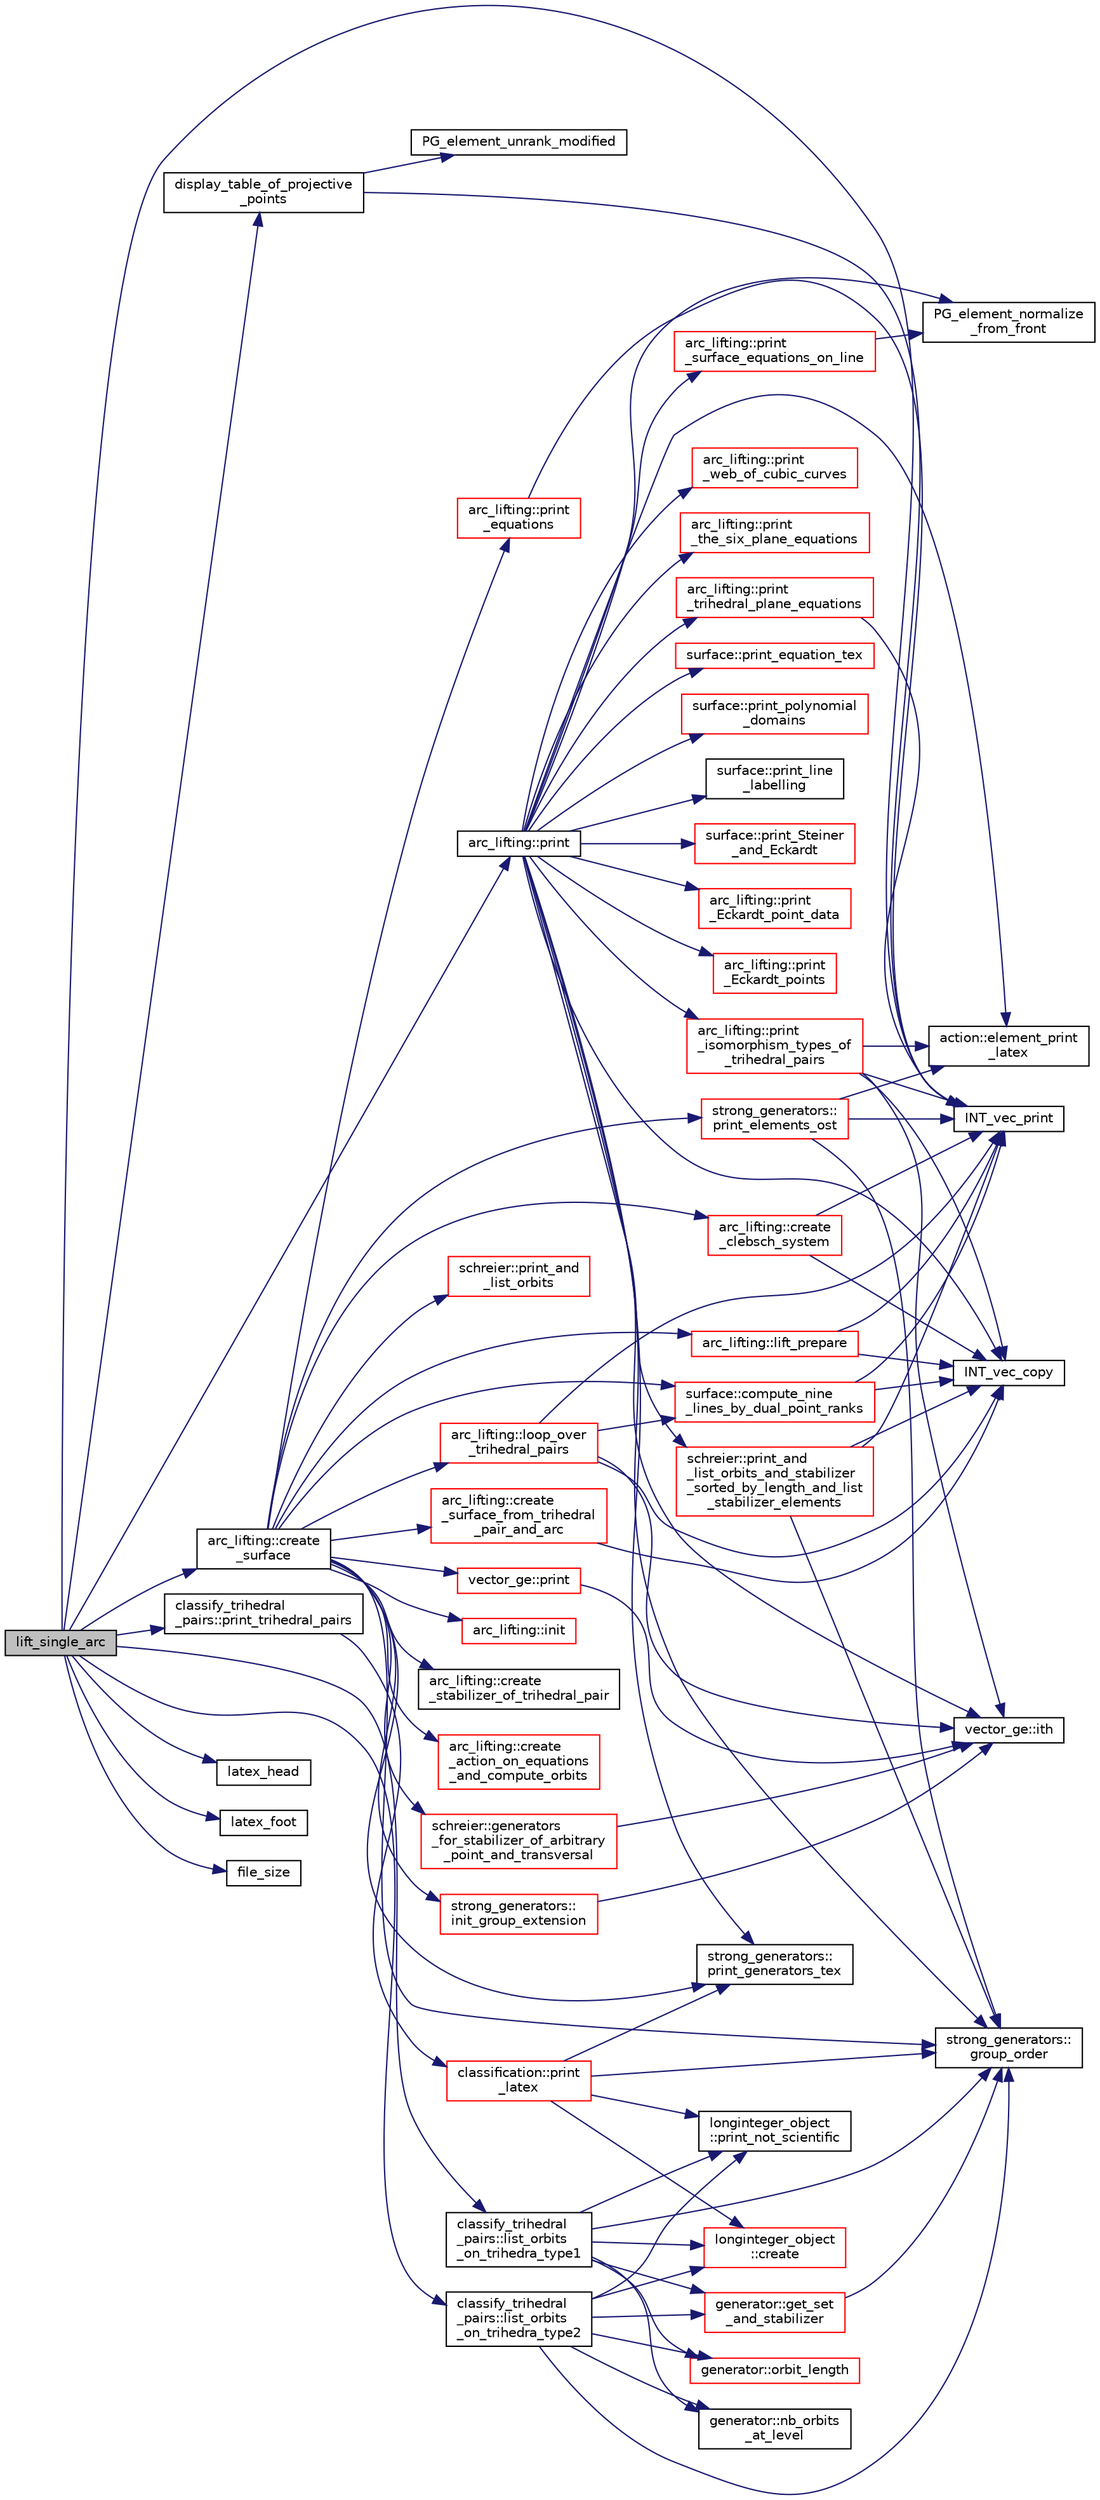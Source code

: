 digraph "lift_single_arc"
{
  edge [fontname="Helvetica",fontsize="10",labelfontname="Helvetica",labelfontsize="10"];
  node [fontname="Helvetica",fontsize="10",shape=record];
  rankdir="LR";
  Node1319 [label="lift_single_arc",height=0.2,width=0.4,color="black", fillcolor="grey75", style="filled", fontcolor="black"];
  Node1319 -> Node1320 [color="midnightblue",fontsize="10",style="solid",fontname="Helvetica"];
  Node1320 [label="INT_vec_print",height=0.2,width=0.4,color="black", fillcolor="white", style="filled",URL="$df/dbf/sajeeb_8_c.html#a79a5901af0b47dd0d694109543c027fe"];
  Node1319 -> Node1321 [color="midnightblue",fontsize="10",style="solid",fontname="Helvetica"];
  Node1321 [label="latex_head",height=0.2,width=0.4,color="black", fillcolor="white", style="filled",URL="$d5/db4/io__and__os_8h.html#ae873c602bd361c5218db5cecf1d348cd"];
  Node1319 -> Node1322 [color="midnightblue",fontsize="10",style="solid",fontname="Helvetica"];
  Node1322 [label="display_table_of_projective\l_points",height=0.2,width=0.4,color="black", fillcolor="white", style="filled",URL="$d4/d67/geometry_8h.html#ad5d67c85392c0a8efd15cf2855fad01e"];
  Node1322 -> Node1323 [color="midnightblue",fontsize="10",style="solid",fontname="Helvetica"];
  Node1323 [label="PG_element_unrank_modified",height=0.2,width=0.4,color="black", fillcolor="white", style="filled",URL="$df/de4/projective_8_c.html#a83ae9b605d496f6a90345303f6efae64"];
  Node1322 -> Node1320 [color="midnightblue",fontsize="10",style="solid",fontname="Helvetica"];
  Node1319 -> Node1324 [color="midnightblue",fontsize="10",style="solid",fontname="Helvetica"];
  Node1324 [label="classify_trihedral\l_pairs::list_orbits\l_on_trihedra_type1",height=0.2,width=0.4,color="black", fillcolor="white", style="filled",URL="$d1/d21/classclassify__trihedral__pairs.html#a5289f00a07639129c5264ba88508ca13"];
  Node1324 -> Node1325 [color="midnightblue",fontsize="10",style="solid",fontname="Helvetica"];
  Node1325 [label="generator::nb_orbits\l_at_level",height=0.2,width=0.4,color="black", fillcolor="white", style="filled",URL="$d7/d73/classgenerator.html#a020f3d8378448310d044a4a24fadf301"];
  Node1324 -> Node1326 [color="midnightblue",fontsize="10",style="solid",fontname="Helvetica"];
  Node1326 [label="strong_generators::\lgroup_order",height=0.2,width=0.4,color="black", fillcolor="white", style="filled",URL="$dc/d09/classstrong__generators.html#a91f453c2bfd6502b96f4b4eed16beb20"];
  Node1324 -> Node1327 [color="midnightblue",fontsize="10",style="solid",fontname="Helvetica"];
  Node1327 [label="longinteger_object\l::print_not_scientific",height=0.2,width=0.4,color="black", fillcolor="white", style="filled",URL="$dd/d7e/classlonginteger__object.html#ab80ea5c103cf97de662da3f1c79b2dd4"];
  Node1324 -> Node1328 [color="midnightblue",fontsize="10",style="solid",fontname="Helvetica"];
  Node1328 [label="longinteger_object\l::create",height=0.2,width=0.4,color="red", fillcolor="white", style="filled",URL="$dd/d7e/classlonginteger__object.html#a95d2eebc60849c3963a49298b1f498c2"];
  Node1324 -> Node1334 [color="midnightblue",fontsize="10",style="solid",fontname="Helvetica"];
  Node1334 [label="generator::get_set\l_and_stabilizer",height=0.2,width=0.4,color="red", fillcolor="white", style="filled",URL="$d7/d73/classgenerator.html#a23116270f27facfd48e4190a84e0ef20"];
  Node1334 -> Node1326 [color="midnightblue",fontsize="10",style="solid",fontname="Helvetica"];
  Node1324 -> Node1342 [color="midnightblue",fontsize="10",style="solid",fontname="Helvetica"];
  Node1342 [label="generator::orbit_length",height=0.2,width=0.4,color="red", fillcolor="white", style="filled",URL="$d7/d73/classgenerator.html#a38a102d644c03c18ad901f1a815a7f6c"];
  Node1319 -> Node1346 [color="midnightblue",fontsize="10",style="solid",fontname="Helvetica"];
  Node1346 [label="classify_trihedral\l_pairs::list_orbits\l_on_trihedra_type2",height=0.2,width=0.4,color="black", fillcolor="white", style="filled",URL="$d1/d21/classclassify__trihedral__pairs.html#a98826e788eb4eedfc615144211032633"];
  Node1346 -> Node1325 [color="midnightblue",fontsize="10",style="solid",fontname="Helvetica"];
  Node1346 -> Node1326 [color="midnightblue",fontsize="10",style="solid",fontname="Helvetica"];
  Node1346 -> Node1327 [color="midnightblue",fontsize="10",style="solid",fontname="Helvetica"];
  Node1346 -> Node1328 [color="midnightblue",fontsize="10",style="solid",fontname="Helvetica"];
  Node1346 -> Node1334 [color="midnightblue",fontsize="10",style="solid",fontname="Helvetica"];
  Node1346 -> Node1342 [color="midnightblue",fontsize="10",style="solid",fontname="Helvetica"];
  Node1319 -> Node1347 [color="midnightblue",fontsize="10",style="solid",fontname="Helvetica"];
  Node1347 [label="classify_trihedral\l_pairs::print_trihedral_pairs",height=0.2,width=0.4,color="black", fillcolor="white", style="filled",URL="$d1/d21/classclassify__trihedral__pairs.html#ada40f83e3f0d1bdbab15498107cb67f3"];
  Node1347 -> Node1348 [color="midnightblue",fontsize="10",style="solid",fontname="Helvetica"];
  Node1348 [label="classification::print\l_latex",height=0.2,width=0.4,color="red", fillcolor="white", style="filled",URL="$d0/dff/classclassification.html#a593bfd98080643dfa0d3dc4893f2d7e3"];
  Node1348 -> Node1327 [color="midnightblue",fontsize="10",style="solid",fontname="Helvetica"];
  Node1348 -> Node1328 [color="midnightblue",fontsize="10",style="solid",fontname="Helvetica"];
  Node1348 -> Node1326 [color="midnightblue",fontsize="10",style="solid",fontname="Helvetica"];
  Node1348 -> Node1350 [color="midnightblue",fontsize="10",style="solid",fontname="Helvetica"];
  Node1350 [label="strong_generators::\lprint_generators_tex",height=0.2,width=0.4,color="black", fillcolor="white", style="filled",URL="$dc/d09/classstrong__generators.html#a5ec5e1048119097985c01a56f427d873"];
  Node1319 -> Node1351 [color="midnightblue",fontsize="10",style="solid",fontname="Helvetica"];
  Node1351 [label="arc_lifting::create\l_surface",height=0.2,width=0.4,color="black", fillcolor="white", style="filled",URL="$dc/db7/classarc__lifting.html#a2b1fd46281de9ff3fef00fc122d39b2b"];
  Node1351 -> Node1352 [color="midnightblue",fontsize="10",style="solid",fontname="Helvetica"];
  Node1352 [label="arc_lifting::init",height=0.2,width=0.4,color="red", fillcolor="white", style="filled",URL="$dc/db7/classarc__lifting.html#a11fc382addd05e0bbe8b0b44dcd4c55e"];
  Node1351 -> Node1425 [color="midnightblue",fontsize="10",style="solid",fontname="Helvetica"];
  Node1425 [label="arc_lifting::lift_prepare",height=0.2,width=0.4,color="red", fillcolor="white", style="filled",URL="$dc/db7/classarc__lifting.html#a5faae15fa91aadc062307cafedd52286"];
  Node1425 -> Node1370 [color="midnightblue",fontsize="10",style="solid",fontname="Helvetica"];
  Node1370 [label="INT_vec_copy",height=0.2,width=0.4,color="black", fillcolor="white", style="filled",URL="$df/dbf/sajeeb_8_c.html#ac2d875e27e009af6ec04d17254d11075"];
  Node1425 -> Node1320 [color="midnightblue",fontsize="10",style="solid",fontname="Helvetica"];
  Node1351 -> Node1445 [color="midnightblue",fontsize="10",style="solid",fontname="Helvetica"];
  Node1445 [label="arc_lifting::create\l_surface_from_trihedral\l_pair_and_arc",height=0.2,width=0.4,color="red", fillcolor="white", style="filled",URL="$dc/db7/classarc__lifting.html#a947fc1f7d5456a5654eef22b14c70317"];
  Node1445 -> Node1370 [color="midnightblue",fontsize="10",style="solid",fontname="Helvetica"];
  Node1351 -> Node1491 [color="midnightblue",fontsize="10",style="solid",fontname="Helvetica"];
  Node1491 [label="arc_lifting::print\l_equations",height=0.2,width=0.4,color="red", fillcolor="white", style="filled",URL="$dc/db7/classarc__lifting.html#a2668260420e7af4ebdefec3b73fe633f"];
  Node1491 -> Node1320 [color="midnightblue",fontsize="10",style="solid",fontname="Helvetica"];
  Node1351 -> Node1492 [color="midnightblue",fontsize="10",style="solid",fontname="Helvetica"];
  Node1492 [label="arc_lifting::create\l_clebsch_system",height=0.2,width=0.4,color="red", fillcolor="white", style="filled",URL="$dc/db7/classarc__lifting.html#a70e7b6f208cc31296982de47a2114721"];
  Node1492 -> Node1370 [color="midnightblue",fontsize="10",style="solid",fontname="Helvetica"];
  Node1492 -> Node1320 [color="midnightblue",fontsize="10",style="solid",fontname="Helvetica"];
  Node1351 -> Node1497 [color="midnightblue",fontsize="10",style="solid",fontname="Helvetica"];
  Node1497 [label="arc_lifting::create\l_stabilizer_of_trihedral_pair",height=0.2,width=0.4,color="black", fillcolor="white", style="filled",URL="$dc/db7/classarc__lifting.html#a9dd6e280975225ec907f663f3335829a"];
  Node1351 -> Node1326 [color="midnightblue",fontsize="10",style="solid",fontname="Helvetica"];
  Node1351 -> Node1498 [color="midnightblue",fontsize="10",style="solid",fontname="Helvetica"];
  Node1498 [label="arc_lifting::create\l_action_on_equations\l_and_compute_orbits",height=0.2,width=0.4,color="red", fillcolor="white", style="filled",URL="$dc/db7/classarc__lifting.html#a9ede56ab73512e6c2a68025ca136341c"];
  Node1351 -> Node1500 [color="midnightblue",fontsize="10",style="solid",fontname="Helvetica"];
  Node1500 [label="schreier::print_and\l_list_orbits",height=0.2,width=0.4,color="red", fillcolor="white", style="filled",URL="$d3/dd6/classschreier.html#a601f9c08d5a6f37f849d22fa4e89d892"];
  Node1351 -> Node1502 [color="midnightblue",fontsize="10",style="solid",fontname="Helvetica"];
  Node1502 [label="schreier::generators\l_for_stabilizer_of_arbitrary\l_point_and_transversal",height=0.2,width=0.4,color="red", fillcolor="white", style="filled",URL="$d3/dd6/classschreier.html#a63e4acebeefabb5a5dd6f4c2a60398f5"];
  Node1502 -> Node1518 [color="midnightblue",fontsize="10",style="solid",fontname="Helvetica"];
  Node1518 [label="vector_ge::ith",height=0.2,width=0.4,color="black", fillcolor="white", style="filled",URL="$d4/d6e/classvector__ge.html#a1ff002e8b746a9beb119d57dcd4a15ff"];
  Node1351 -> Node1522 [color="midnightblue",fontsize="10",style="solid",fontname="Helvetica"];
  Node1522 [label="vector_ge::print",height=0.2,width=0.4,color="red", fillcolor="white", style="filled",URL="$d4/d6e/classvector__ge.html#a0d260cce035c20b32d7989c50670aa8a"];
  Node1522 -> Node1518 [color="midnightblue",fontsize="10",style="solid",fontname="Helvetica"];
  Node1351 -> Node1563 [color="midnightblue",fontsize="10",style="solid",fontname="Helvetica"];
  Node1563 [label="strong_generators::\lprint_elements_ost",height=0.2,width=0.4,color="red", fillcolor="white", style="filled",URL="$dc/d09/classstrong__generators.html#a592bfe2b3b7acdca7afa13f0777bef37"];
  Node1563 -> Node1326 [color="midnightblue",fontsize="10",style="solid",fontname="Helvetica"];
  Node1563 -> Node1320 [color="midnightblue",fontsize="10",style="solid",fontname="Helvetica"];
  Node1563 -> Node1564 [color="midnightblue",fontsize="10",style="solid",fontname="Helvetica"];
  Node1564 [label="action::element_print\l_latex",height=0.2,width=0.4,color="black", fillcolor="white", style="filled",URL="$d2/d86/classaction.html#a45872d8a9043eb99b8bfa4955b89f70a"];
  Node1351 -> Node1350 [color="midnightblue",fontsize="10",style="solid",fontname="Helvetica"];
  Node1351 -> Node1565 [color="midnightblue",fontsize="10",style="solid",fontname="Helvetica"];
  Node1565 [label="surface::compute_nine\l_lines_by_dual_point_ranks",height=0.2,width=0.4,color="red", fillcolor="white", style="filled",URL="$d5/d88/classsurface.html#aa83b3b78278e3a0846e188a7694beb17"];
  Node1565 -> Node1370 [color="midnightblue",fontsize="10",style="solid",fontname="Helvetica"];
  Node1565 -> Node1320 [color="midnightblue",fontsize="10",style="solid",fontname="Helvetica"];
  Node1351 -> Node1566 [color="midnightblue",fontsize="10",style="solid",fontname="Helvetica"];
  Node1566 [label="arc_lifting::loop_over\l_trihedral_pairs",height=0.2,width=0.4,color="red", fillcolor="white", style="filled",URL="$dc/db7/classarc__lifting.html#a30126f5ed4126d604c191aa4d1f7505a"];
  Node1566 -> Node1565 [color="midnightblue",fontsize="10",style="solid",fontname="Helvetica"];
  Node1566 -> Node1320 [color="midnightblue",fontsize="10",style="solid",fontname="Helvetica"];
  Node1566 -> Node1370 [color="midnightblue",fontsize="10",style="solid",fontname="Helvetica"];
  Node1566 -> Node1518 [color="midnightblue",fontsize="10",style="solid",fontname="Helvetica"];
  Node1351 -> Node1627 [color="midnightblue",fontsize="10",style="solid",fontname="Helvetica"];
  Node1627 [label="strong_generators::\linit_group_extension",height=0.2,width=0.4,color="red", fillcolor="white", style="filled",URL="$dc/d09/classstrong__generators.html#a5e889497cab5e9c522c8c4610ebb8328"];
  Node1627 -> Node1518 [color="midnightblue",fontsize="10",style="solid",fontname="Helvetica"];
  Node1319 -> Node1632 [color="midnightblue",fontsize="10",style="solid",fontname="Helvetica"];
  Node1632 [label="arc_lifting::print",height=0.2,width=0.4,color="black", fillcolor="white", style="filled",URL="$dc/db7/classarc__lifting.html#ae1609cb80720bc005f0fc3ea65150185"];
  Node1632 -> Node1633 [color="midnightblue",fontsize="10",style="solid",fontname="Helvetica"];
  Node1633 [label="surface::print_polynomial\l_domains",height=0.2,width=0.4,color="red", fillcolor="white", style="filled",URL="$d5/d88/classsurface.html#a4be62ffec9d7c0445f2a6bebfaa4f585"];
  Node1632 -> Node1635 [color="midnightblue",fontsize="10",style="solid",fontname="Helvetica"];
  Node1635 [label="surface::print_line\l_labelling",height=0.2,width=0.4,color="black", fillcolor="white", style="filled",URL="$d5/d88/classsurface.html#afeef78615e64039d71631765309d518e"];
  Node1632 -> Node1636 [color="midnightblue",fontsize="10",style="solid",fontname="Helvetica"];
  Node1636 [label="surface::print_Steiner\l_and_Eckardt",height=0.2,width=0.4,color="red", fillcolor="white", style="filled",URL="$d5/d88/classsurface.html#ab67446d49aa095b11b6aac17091a846f"];
  Node1632 -> Node1646 [color="midnightblue",fontsize="10",style="solid",fontname="Helvetica"];
  Node1646 [label="arc_lifting::print\l_Eckardt_point_data",height=0.2,width=0.4,color="red", fillcolor="white", style="filled",URL="$dc/db7/classarc__lifting.html#a0faa508f70aec4dced00ba6d779dc9ea"];
  Node1632 -> Node1654 [color="midnightblue",fontsize="10",style="solid",fontname="Helvetica"];
  Node1654 [label="arc_lifting::print\l_Eckardt_points",height=0.2,width=0.4,color="red", fillcolor="white", style="filled",URL="$dc/db7/classarc__lifting.html#a2ae75a963209778680e23e7775217581"];
  Node1632 -> Node1655 [color="midnightblue",fontsize="10",style="solid",fontname="Helvetica"];
  Node1655 [label="arc_lifting::print\l_web_of_cubic_curves",height=0.2,width=0.4,color="red", fillcolor="white", style="filled",URL="$dc/db7/classarc__lifting.html#a7d973639906dbd9c40ffc8cc23e897dc"];
  Node1632 -> Node1656 [color="midnightblue",fontsize="10",style="solid",fontname="Helvetica"];
  Node1656 [label="arc_lifting::print\l_trihedral_plane_equations",height=0.2,width=0.4,color="red", fillcolor="white", style="filled",URL="$dc/db7/classarc__lifting.html#a0891242257251ca92491d6b9192645c6"];
  Node1656 -> Node1320 [color="midnightblue",fontsize="10",style="solid",fontname="Helvetica"];
  Node1632 -> Node1660 [color="midnightblue",fontsize="10",style="solid",fontname="Helvetica"];
  Node1660 [label="arc_lifting::print\l_the_six_plane_equations",height=0.2,width=0.4,color="red", fillcolor="white", style="filled",URL="$dc/db7/classarc__lifting.html#a4cf3fce778a27feb4072ec56d8fc32d0"];
  Node1632 -> Node1661 [color="midnightblue",fontsize="10",style="solid",fontname="Helvetica"];
  Node1661 [label="arc_lifting::print\l_surface_equations_on_line",height=0.2,width=0.4,color="red", fillcolor="white", style="filled",URL="$dc/db7/classarc__lifting.html#aba18024c35f7c17c3d0d113a85d82ada"];
  Node1661 -> Node1401 [color="midnightblue",fontsize="10",style="solid",fontname="Helvetica"];
  Node1401 [label="PG_element_normalize\l_from_front",height=0.2,width=0.4,color="black", fillcolor="white", style="filled",URL="$d4/d67/geometry_8h.html#af675caf5f9975573455c8d93cb56bf95"];
  Node1632 -> Node1370 [color="midnightblue",fontsize="10",style="solid",fontname="Helvetica"];
  Node1632 -> Node1401 [color="midnightblue",fontsize="10",style="solid",fontname="Helvetica"];
  Node1632 -> Node1662 [color="midnightblue",fontsize="10",style="solid",fontname="Helvetica"];
  Node1662 [label="surface::print_equation_tex",height=0.2,width=0.4,color="red", fillcolor="white", style="filled",URL="$d5/d88/classsurface.html#aa34415699d6d3ac6e6e8c76fa9a01259"];
  Node1632 -> Node1350 [color="midnightblue",fontsize="10",style="solid",fontname="Helvetica"];
  Node1632 -> Node1663 [color="midnightblue",fontsize="10",style="solid",fontname="Helvetica"];
  Node1663 [label="schreier::print_and\l_list_orbits_and_stabilizer\l_sorted_by_length_and_list\l_stabilizer_elements",height=0.2,width=0.4,color="red", fillcolor="white", style="filled",URL="$d3/dd6/classschreier.html#a345d0b1a6837fd248e1785e45323c1fa"];
  Node1663 -> Node1326 [color="midnightblue",fontsize="10",style="solid",fontname="Helvetica"];
  Node1663 -> Node1370 [color="midnightblue",fontsize="10",style="solid",fontname="Helvetica"];
  Node1663 -> Node1320 [color="midnightblue",fontsize="10",style="solid",fontname="Helvetica"];
  Node1632 -> Node1564 [color="midnightblue",fontsize="10",style="solid",fontname="Helvetica"];
  Node1632 -> Node1518 [color="midnightblue",fontsize="10",style="solid",fontname="Helvetica"];
  Node1632 -> Node1326 [color="midnightblue",fontsize="10",style="solid",fontname="Helvetica"];
  Node1632 -> Node1666 [color="midnightblue",fontsize="10",style="solid",fontname="Helvetica"];
  Node1666 [label="arc_lifting::print\l_isomorphism_types_of\l_trihedral_pairs",height=0.2,width=0.4,color="red", fillcolor="white", style="filled",URL="$dc/db7/classarc__lifting.html#ac2ea90f2acf97c870a7f46f7b125b8b7"];
  Node1666 -> Node1320 [color="midnightblue",fontsize="10",style="solid",fontname="Helvetica"];
  Node1666 -> Node1564 [color="midnightblue",fontsize="10",style="solid",fontname="Helvetica"];
  Node1666 -> Node1370 [color="midnightblue",fontsize="10",style="solid",fontname="Helvetica"];
  Node1666 -> Node1518 [color="midnightblue",fontsize="10",style="solid",fontname="Helvetica"];
  Node1319 -> Node1669 [color="midnightblue",fontsize="10",style="solid",fontname="Helvetica"];
  Node1669 [label="latex_foot",height=0.2,width=0.4,color="black", fillcolor="white", style="filled",URL="$d5/db4/io__and__os_8h.html#a409d1f292c1fefb519b8a4894f022714"];
  Node1319 -> Node1670 [color="midnightblue",fontsize="10",style="solid",fontname="Helvetica"];
  Node1670 [label="file_size",height=0.2,width=0.4,color="black", fillcolor="white", style="filled",URL="$df/dbf/sajeeb_8_c.html#a5c37cf5785204b6e9adf647dc14d0e50"];
}
